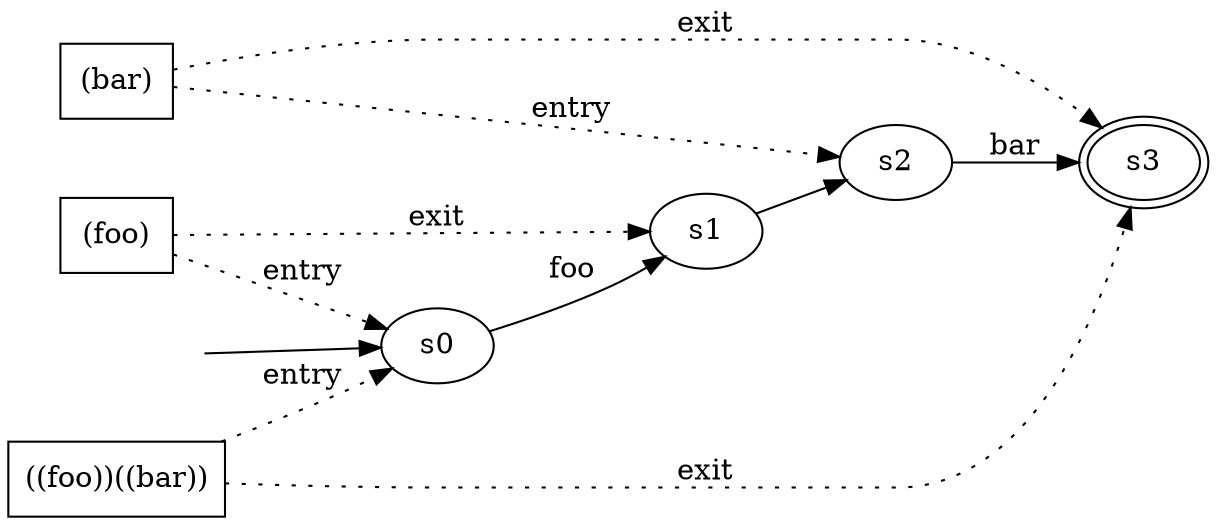 // File in graphviz .dot format
// Example, create png file using: dot <filename> -Tpng -o out.png
digraph nfa {
rankdir=LR;
s0;
s1;
s2;
s3 [peripheries=2];
_start_ [style=invis];
_start_ -> s0
s0 -> s1 [label="foo"];
s1 -> s2;
s2 -> s3 [label="bar"];
{
rank = same;
n0 [label="(foo)"][shape = box;];
n1 [label="(bar)"][shape = box;];
n2 [label="((foo))((bar))"][shape = box;];
};
n0 -> s0 [label="entry"][style=dotted];
n0 -> s1 [label="exit"][style=dotted];
n1 -> s2 [label="entry"][style=dotted];
n1 -> s3 [label="exit"][style=dotted];
n2 -> s0 [label="entry"][style=dotted];
n2 -> s3 [label="exit"][style=dotted];
}